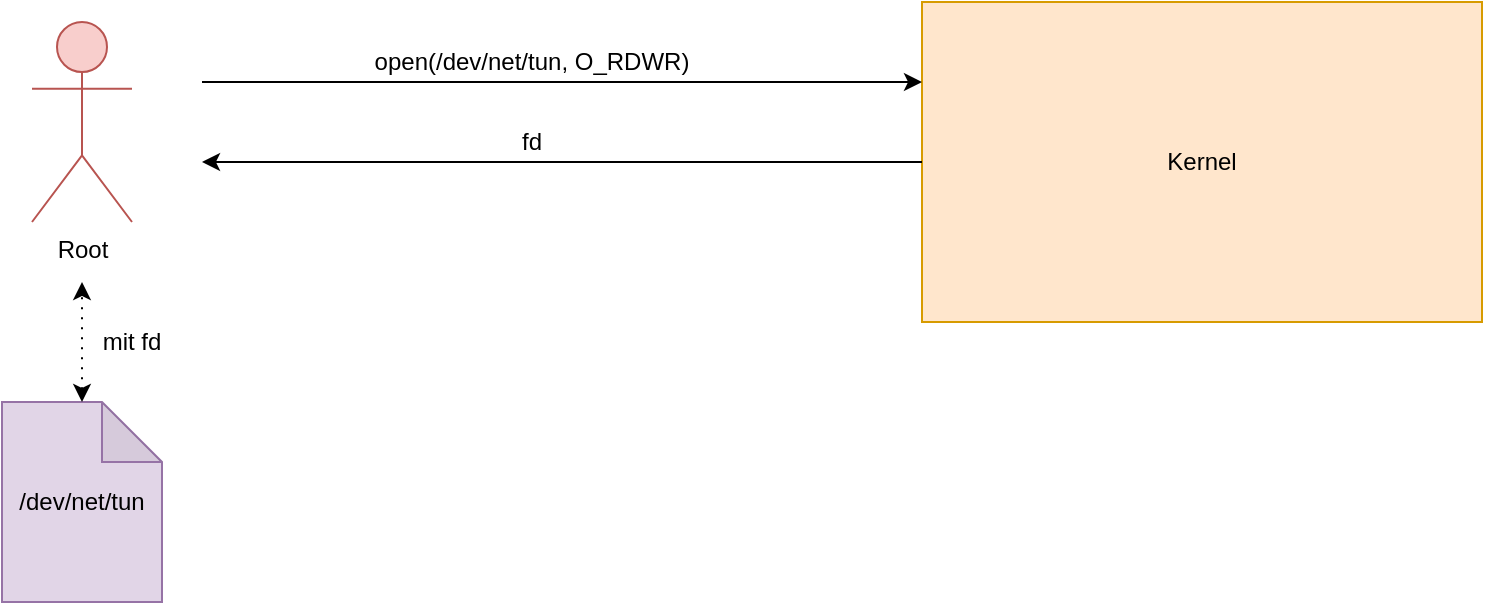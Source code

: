 <mxfile version="13.1.3" type="device"><diagram id="h9tFcvzxBompSbtfR9Ze" name="Page-1"><mxGraphModel dx="1419" dy="719" grid="1" gridSize="10" guides="1" tooltips="1" connect="1" arrows="1" fold="1" page="1" pageScale="1" pageWidth="1169" pageHeight="827" math="0" shadow="0"><root><mxCell id="0"/><mxCell id="1" parent="0"/><mxCell id="hZGFEkiyzDQZHglJ71QN-1" value="Root" style="shape=umlActor;verticalLabelPosition=bottom;labelBackgroundColor=#ffffff;verticalAlign=top;html=1;outlineConnect=0;fillColor=#f8cecc;strokeColor=#b85450;" vertex="1" parent="1"><mxGeometry x="195" y="170" width="50" height="100" as="geometry"/></mxCell><mxCell id="hZGFEkiyzDQZHglJ71QN-4" value="Kernel" style="rounded=0;whiteSpace=wrap;html=1;fillColor=#ffe6cc;strokeColor=#d79b00;" vertex="1" parent="1"><mxGeometry x="640" y="160" width="280" height="160" as="geometry"/></mxCell><mxCell id="hZGFEkiyzDQZHglJ71QN-5" value="" style="endArrow=classic;html=1;entryX=0;entryY=0.25;entryDx=0;entryDy=0;" edge="1" parent="1" target="hZGFEkiyzDQZHglJ71QN-4"><mxGeometry width="50" height="50" relative="1" as="geometry"><mxPoint x="280" y="200" as="sourcePoint"/><mxPoint x="600" y="220" as="targetPoint"/></mxGeometry></mxCell><mxCell id="hZGFEkiyzDQZHglJ71QN-6" value="open(/dev/net/tun, O_RDWR)" style="text;html=1;strokeColor=none;fillColor=none;align=center;verticalAlign=middle;whiteSpace=wrap;rounded=0;rotation=0;" vertex="1" parent="1"><mxGeometry x="330" y="180" width="230" height="20" as="geometry"/></mxCell><mxCell id="hZGFEkiyzDQZHglJ71QN-7" value="" style="endArrow=classic;html=1;exitX=0;exitY=0.5;exitDx=0;exitDy=0;" edge="1" parent="1" source="hZGFEkiyzDQZHglJ71QN-4"><mxGeometry width="50" height="50" relative="1" as="geometry"><mxPoint x="560" y="460" as="sourcePoint"/><mxPoint x="280" y="240" as="targetPoint"/></mxGeometry></mxCell><mxCell id="hZGFEkiyzDQZHglJ71QN-8" value="fd" style="text;html=1;strokeColor=none;fillColor=none;align=center;verticalAlign=middle;whiteSpace=wrap;rounded=0;" vertex="1" parent="1"><mxGeometry x="425" y="220" width="40" height="20" as="geometry"/></mxCell><mxCell id="hZGFEkiyzDQZHglJ71QN-12" value="/dev/net/tun" style="shape=note;whiteSpace=wrap;html=1;backgroundOutline=1;darkOpacity=0.05;fillColor=#e1d5e7;strokeColor=#9673a6;" vertex="1" parent="1"><mxGeometry x="180" y="360" width="80" height="100" as="geometry"/></mxCell><mxCell id="hZGFEkiyzDQZHglJ71QN-19" value="" style="endArrow=classic;startArrow=classic;html=1;exitX=0.5;exitY=0;exitDx=0;exitDy=0;exitPerimeter=0;dashed=1;dashPattern=1 4;" edge="1" parent="1" source="hZGFEkiyzDQZHglJ71QN-12"><mxGeometry width="50" height="50" relative="1" as="geometry"><mxPoint x="560" y="340" as="sourcePoint"/><mxPoint x="220" y="300" as="targetPoint"/></mxGeometry></mxCell><mxCell id="hZGFEkiyzDQZHglJ71QN-20" value="mit fd" style="text;html=1;strokeColor=none;fillColor=none;align=center;verticalAlign=middle;whiteSpace=wrap;rounded=0;rotation=0;" vertex="1" parent="1"><mxGeometry x="220" y="320" width="50" height="20" as="geometry"/></mxCell></root></mxGraphModel></diagram></mxfile>